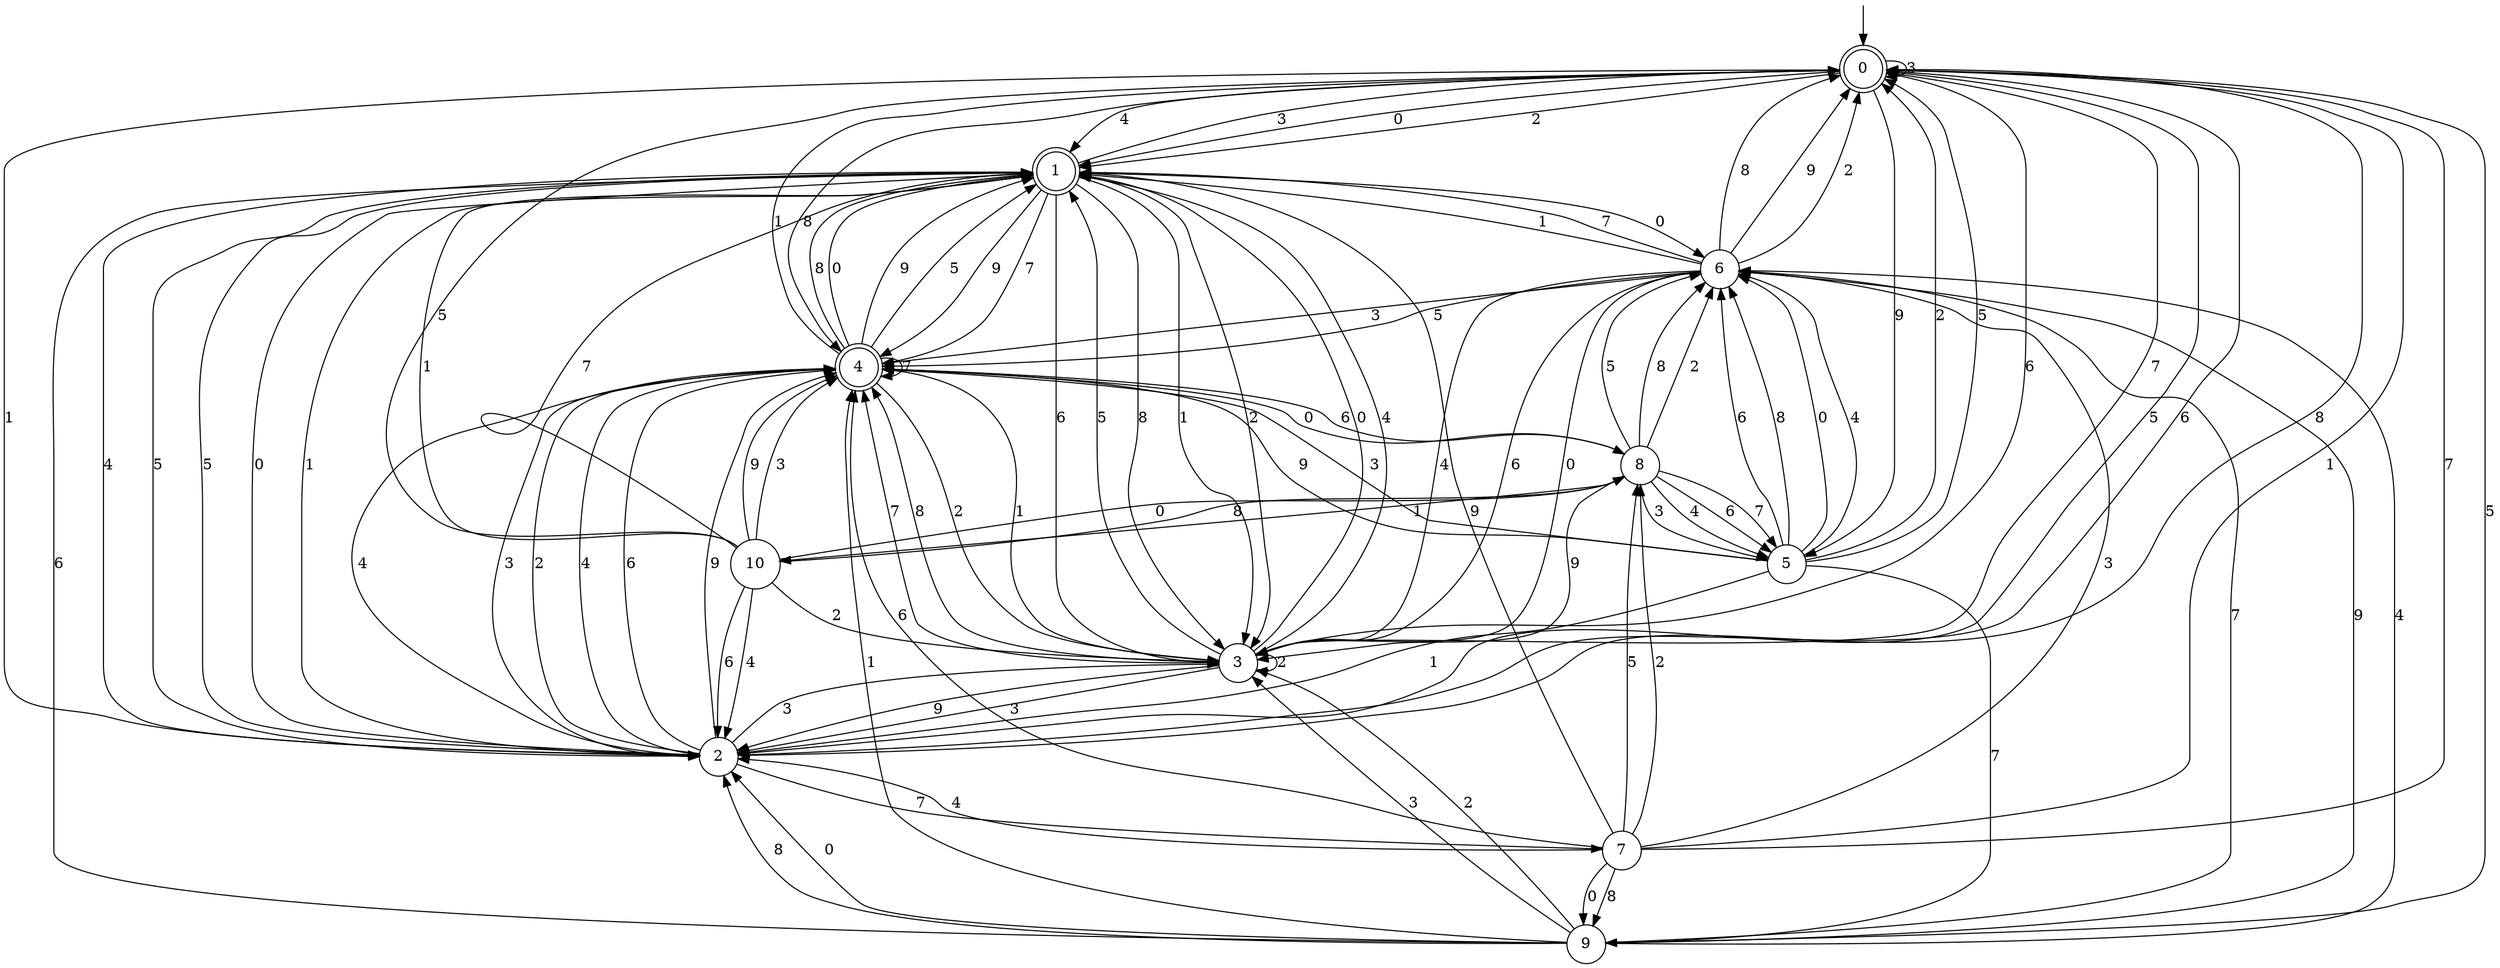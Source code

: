 digraph g {

	s0 [shape="doublecircle" label="0"];
	s1 [shape="doublecircle" label="1"];
	s2 [shape="circle" label="2"];
	s3 [shape="circle" label="3"];
	s4 [shape="doublecircle" label="4"];
	s5 [shape="circle" label="5"];
	s6 [shape="circle" label="6"];
	s7 [shape="circle" label="7"];
	s8 [shape="circle" label="8"];
	s9 [shape="circle" label="9"];
	s10 [shape="circle" label="10"];
	s0 -> s1 [label="0"];
	s0 -> s2 [label="1"];
	s0 -> s1 [label="2"];
	s0 -> s0 [label="3"];
	s0 -> s1 [label="4"];
	s0 -> s2 [label="5"];
	s0 -> s2 [label="6"];
	s0 -> s3 [label="7"];
	s0 -> s4 [label="8"];
	s0 -> s5 [label="9"];
	s1 -> s6 [label="0"];
	s1 -> s3 [label="1"];
	s1 -> s3 [label="2"];
	s1 -> s0 [label="3"];
	s1 -> s2 [label="4"];
	s1 -> s2 [label="5"];
	s1 -> s3 [label="6"];
	s1 -> s4 [label="7"];
	s1 -> s3 [label="8"];
	s1 -> s4 [label="9"];
	s2 -> s1 [label="0"];
	s2 -> s1 [label="1"];
	s2 -> s4 [label="2"];
	s2 -> s3 [label="3"];
	s2 -> s4 [label="4"];
	s2 -> s1 [label="5"];
	s2 -> s4 [label="6"];
	s2 -> s7 [label="7"];
	s2 -> s0 [label="8"];
	s2 -> s4 [label="9"];
	s3 -> s1 [label="0"];
	s3 -> s4 [label="1"];
	s3 -> s3 [label="2"];
	s3 -> s2 [label="3"];
	s3 -> s1 [label="4"];
	s3 -> s1 [label="5"];
	s3 -> s0 [label="6"];
	s3 -> s4 [label="7"];
	s3 -> s4 [label="8"];
	s3 -> s2 [label="9"];
	s4 -> s1 [label="0"];
	s4 -> s0 [label="1"];
	s4 -> s3 [label="2"];
	s4 -> s2 [label="3"];
	s4 -> s2 [label="4"];
	s4 -> s1 [label="5"];
	s4 -> s8 [label="6"];
	s4 -> s4 [label="7"];
	s4 -> s1 [label="8"];
	s4 -> s1 [label="9"];
	s5 -> s6 [label="0"];
	s5 -> s2 [label="1"];
	s5 -> s0 [label="2"];
	s5 -> s4 [label="3"];
	s5 -> s6 [label="4"];
	s5 -> s0 [label="5"];
	s5 -> s6 [label="6"];
	s5 -> s9 [label="7"];
	s5 -> s6 [label="8"];
	s5 -> s4 [label="9"];
	s6 -> s3 [label="0"];
	s6 -> s1 [label="1"];
	s6 -> s0 [label="2"];
	s6 -> s4 [label="3"];
	s6 -> s3 [label="4"];
	s6 -> s4 [label="5"];
	s6 -> s3 [label="6"];
	s6 -> s1 [label="7"];
	s6 -> s0 [label="8"];
	s6 -> s0 [label="9"];
	s7 -> s9 [label="0"];
	s7 -> s0 [label="1"];
	s7 -> s8 [label="2"];
	s7 -> s6 [label="3"];
	s7 -> s2 [label="4"];
	s7 -> s8 [label="5"];
	s7 -> s4 [label="6"];
	s7 -> s0 [label="7"];
	s7 -> s9 [label="8"];
	s7 -> s1 [label="9"];
	s8 -> s4 [label="0"];
	s8 -> s10 [label="1"];
	s8 -> s6 [label="2"];
	s8 -> s5 [label="3"];
	s8 -> s5 [label="4"];
	s8 -> s6 [label="5"];
	s8 -> s5 [label="6"];
	s8 -> s5 [label="7"];
	s8 -> s6 [label="8"];
	s8 -> s3 [label="9"];
	s9 -> s2 [label="0"];
	s9 -> s4 [label="1"];
	s9 -> s3 [label="2"];
	s9 -> s3 [label="3"];
	s9 -> s6 [label="4"];
	s9 -> s0 [label="5"];
	s9 -> s1 [label="6"];
	s9 -> s6 [label="7"];
	s9 -> s2 [label="8"];
	s9 -> s6 [label="9"];
	s10 -> s8 [label="0"];
	s10 -> s1 [label="1"];
	s10 -> s3 [label="2"];
	s10 -> s4 [label="3"];
	s10 -> s2 [label="4"];
	s10 -> s0 [label="5"];
	s10 -> s2 [label="6"];
	s10 -> s1 [label="7"];
	s10 -> s8 [label="8"];
	s10 -> s4 [label="9"];

__start0 [label="" shape="none" width="0" height="0"];
__start0 -> s0;

}
